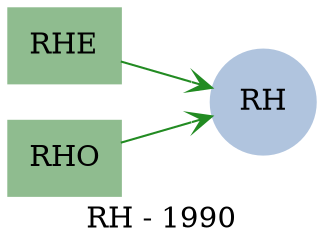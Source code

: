 strict digraph result_commodity_RH {
	label       = "RH - 1990" ;

	compound    = "True" ;
	concentrate = "True" ;
	rankdir     = "LR" ;
	splines     = "True" ;

	node [ shape="box", style="filled" ] ;
	edge [
	  arrowhead  = "vee",
	  fontsize   = "8",
	  label      = "   ",
	  labelfloat = "False",
	  labelfontcolor = "lightgreen"
	  len        = "2",
	  weight     = "0.5",
	] ;

	"RH" [ color="lightsteelblue", href="../results/results1990.svg", shape="circle" ] ;

	subgraph used_techs {
		node [ color="darkseagreen" ] ;

		"RHE" [ href="../results/results_RHE_1990.svg" ] ;
		"RHO" [ href="../results/results_RHO_1990.svg" ] ;
	}

	subgraph used_techs {
		node [ color="powderblue" ] ;

		// no nodes in this section
	}

	subgraph in_use_flows {
		edge [ color="forestgreen" ] ;

		"RHE" -> "RH" ;
		"RHO" -> "RH" ;
	}

	subgraph unused_flows {
		edge [ color="powderblue" ] ;

		// no edges in this section
	}
}

